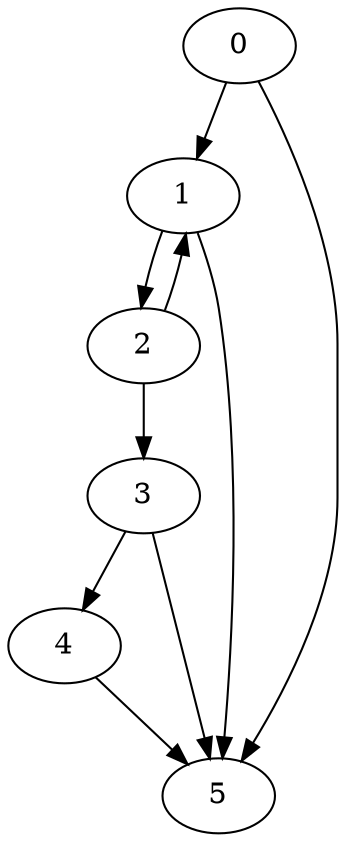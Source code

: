 digraph {
	0
	1
	2
	3
	4
	5
	0 -> 1
	2 -> 1
	1 -> 2
	2 -> 3
	3 -> 4
	0 -> 5
	1 -> 5
	3 -> 5
	4 -> 5
}
